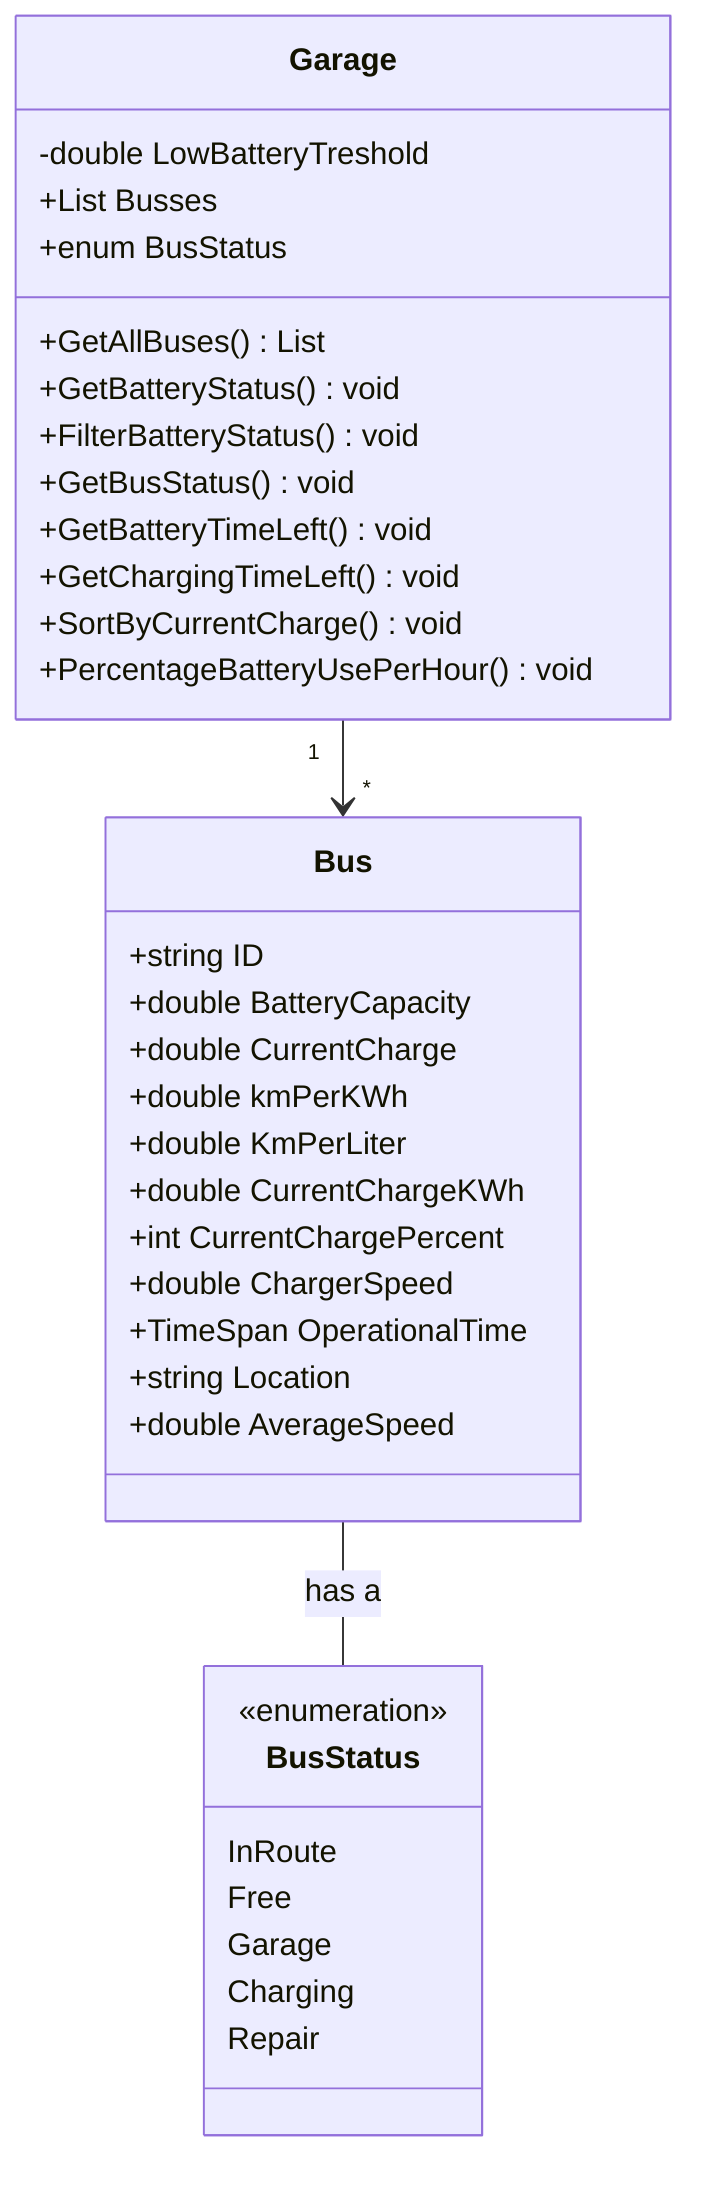 classDiagram
    class Bus {
        +string ID
        +double BatteryCapacity
        +double CurrentCharge
        +double kmPerKWh
        +double KmPerLiter
        +double CurrentChargeKWh
        +int CurrentChargePercent
        +double ChargerSpeed
        +TimeSpan OperationalTime
        +string Location
        +double AverageSpeed
    }

    class Garage {
        -double LowBatteryTreshold
        +List<Bus> Busses
        +enum BusStatus
        +GetAllBuses() List<Bus>
        +GetBatteryStatus() void
        +FilterBatteryStatus() void
        +GetBusStatus() void
        +GetBatteryTimeLeft() void
        +GetChargingTimeLeft() void
        +SortByCurrentCharge() void
        +PercentageBatteryUsePerHour() void
    }

    class BusStatus{
        <<enumeration>>
        InRoute
        Free
        Garage
        Charging
        Repair
    }
    
    Garage "1" --> "*" Bus
    Bus -- BusStatus : has a